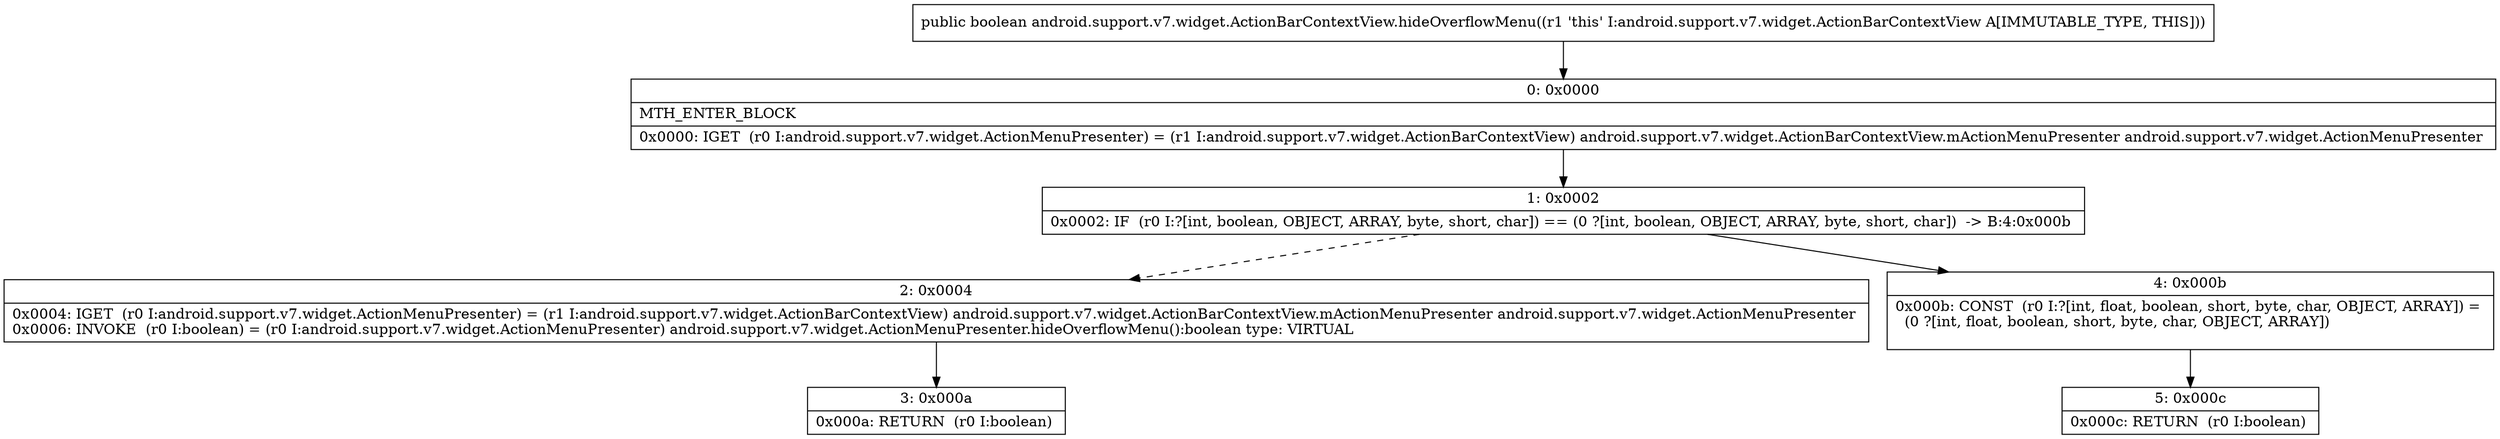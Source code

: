 digraph "CFG forandroid.support.v7.widget.ActionBarContextView.hideOverflowMenu()Z" {
Node_0 [shape=record,label="{0\:\ 0x0000|MTH_ENTER_BLOCK\l|0x0000: IGET  (r0 I:android.support.v7.widget.ActionMenuPresenter) = (r1 I:android.support.v7.widget.ActionBarContextView) android.support.v7.widget.ActionBarContextView.mActionMenuPresenter android.support.v7.widget.ActionMenuPresenter \l}"];
Node_1 [shape=record,label="{1\:\ 0x0002|0x0002: IF  (r0 I:?[int, boolean, OBJECT, ARRAY, byte, short, char]) == (0 ?[int, boolean, OBJECT, ARRAY, byte, short, char])  \-\> B:4:0x000b \l}"];
Node_2 [shape=record,label="{2\:\ 0x0004|0x0004: IGET  (r0 I:android.support.v7.widget.ActionMenuPresenter) = (r1 I:android.support.v7.widget.ActionBarContextView) android.support.v7.widget.ActionBarContextView.mActionMenuPresenter android.support.v7.widget.ActionMenuPresenter \l0x0006: INVOKE  (r0 I:boolean) = (r0 I:android.support.v7.widget.ActionMenuPresenter) android.support.v7.widget.ActionMenuPresenter.hideOverflowMenu():boolean type: VIRTUAL \l}"];
Node_3 [shape=record,label="{3\:\ 0x000a|0x000a: RETURN  (r0 I:boolean) \l}"];
Node_4 [shape=record,label="{4\:\ 0x000b|0x000b: CONST  (r0 I:?[int, float, boolean, short, byte, char, OBJECT, ARRAY]) = \l  (0 ?[int, float, boolean, short, byte, char, OBJECT, ARRAY])\l \l}"];
Node_5 [shape=record,label="{5\:\ 0x000c|0x000c: RETURN  (r0 I:boolean) \l}"];
MethodNode[shape=record,label="{public boolean android.support.v7.widget.ActionBarContextView.hideOverflowMenu((r1 'this' I:android.support.v7.widget.ActionBarContextView A[IMMUTABLE_TYPE, THIS])) }"];
MethodNode -> Node_0;
Node_0 -> Node_1;
Node_1 -> Node_2[style=dashed];
Node_1 -> Node_4;
Node_2 -> Node_3;
Node_4 -> Node_5;
}


